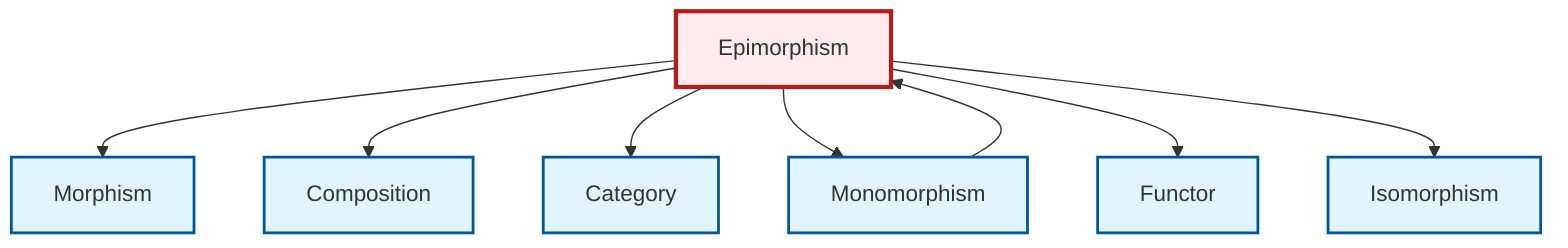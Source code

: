 graph TD
    classDef definition fill:#e1f5fe,stroke:#01579b,stroke-width:2px
    classDef theorem fill:#f3e5f5,stroke:#4a148c,stroke-width:2px
    classDef axiom fill:#fff3e0,stroke:#e65100,stroke-width:2px
    classDef example fill:#e8f5e9,stroke:#1b5e20,stroke-width:2px
    classDef current fill:#ffebee,stroke:#b71c1c,stroke-width:3px
    def-composition["Composition"]:::definition
    def-isomorphism["Isomorphism"]:::definition
    def-functor["Functor"]:::definition
    def-category["Category"]:::definition
    def-epimorphism["Epimorphism"]:::definition
    def-morphism["Morphism"]:::definition
    def-monomorphism["Monomorphism"]:::definition
    def-epimorphism --> def-morphism
    def-monomorphism --> def-epimorphism
    def-epimorphism --> def-composition
    def-epimorphism --> def-category
    def-epimorphism --> def-monomorphism
    def-epimorphism --> def-functor
    def-epimorphism --> def-isomorphism
    class def-epimorphism current